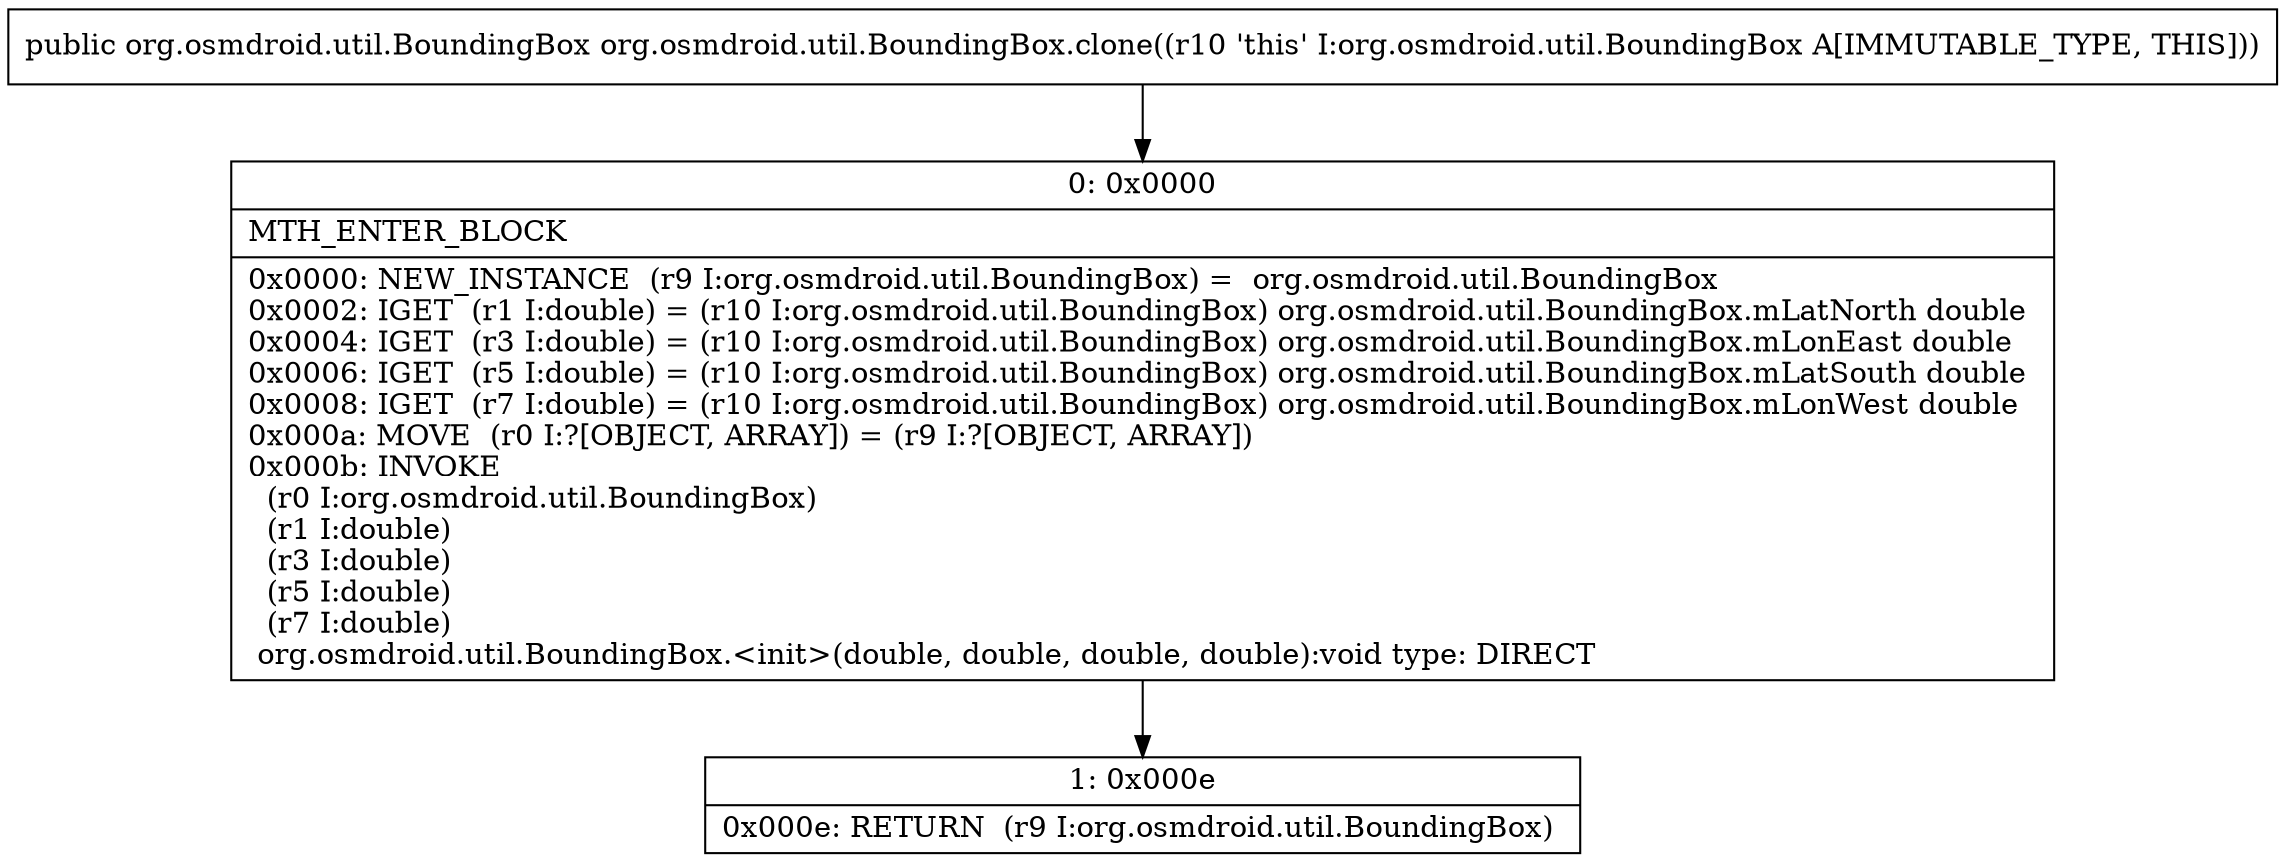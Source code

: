 digraph "CFG fororg.osmdroid.util.BoundingBox.clone()Lorg\/osmdroid\/util\/BoundingBox;" {
Node_0 [shape=record,label="{0\:\ 0x0000|MTH_ENTER_BLOCK\l|0x0000: NEW_INSTANCE  (r9 I:org.osmdroid.util.BoundingBox) =  org.osmdroid.util.BoundingBox \l0x0002: IGET  (r1 I:double) = (r10 I:org.osmdroid.util.BoundingBox) org.osmdroid.util.BoundingBox.mLatNorth double \l0x0004: IGET  (r3 I:double) = (r10 I:org.osmdroid.util.BoundingBox) org.osmdroid.util.BoundingBox.mLonEast double \l0x0006: IGET  (r5 I:double) = (r10 I:org.osmdroid.util.BoundingBox) org.osmdroid.util.BoundingBox.mLatSouth double \l0x0008: IGET  (r7 I:double) = (r10 I:org.osmdroid.util.BoundingBox) org.osmdroid.util.BoundingBox.mLonWest double \l0x000a: MOVE  (r0 I:?[OBJECT, ARRAY]) = (r9 I:?[OBJECT, ARRAY]) \l0x000b: INVOKE  \l  (r0 I:org.osmdroid.util.BoundingBox)\l  (r1 I:double)\l  (r3 I:double)\l  (r5 I:double)\l  (r7 I:double)\l org.osmdroid.util.BoundingBox.\<init\>(double, double, double, double):void type: DIRECT \l}"];
Node_1 [shape=record,label="{1\:\ 0x000e|0x000e: RETURN  (r9 I:org.osmdroid.util.BoundingBox) \l}"];
MethodNode[shape=record,label="{public org.osmdroid.util.BoundingBox org.osmdroid.util.BoundingBox.clone((r10 'this' I:org.osmdroid.util.BoundingBox A[IMMUTABLE_TYPE, THIS])) }"];
MethodNode -> Node_0;
Node_0 -> Node_1;
}

